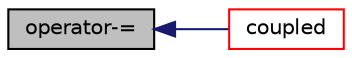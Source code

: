digraph "operator-="
{
  bgcolor="transparent";
  edge [fontname="Helvetica",fontsize="10",labelfontname="Helvetica",labelfontsize="10"];
  node [fontname="Helvetica",fontsize="10",shape=record];
  rankdir="LR";
  Node16805 [label="operator-=",height=0.2,width=0.4,color="black", fillcolor="grey75", style="filled", fontcolor="black"];
  Node16805 -> Node16806 [dir="back",color="midnightblue",fontsize="10",style="solid",fontname="Helvetica"];
  Node16806 [label="coupled",height=0.2,width=0.4,color="red",URL="$a23241.html#a39c01db0e66d00fe0621a0c7e5fc4ead",tooltip="Return true if this patch field is coupled. "];
}
